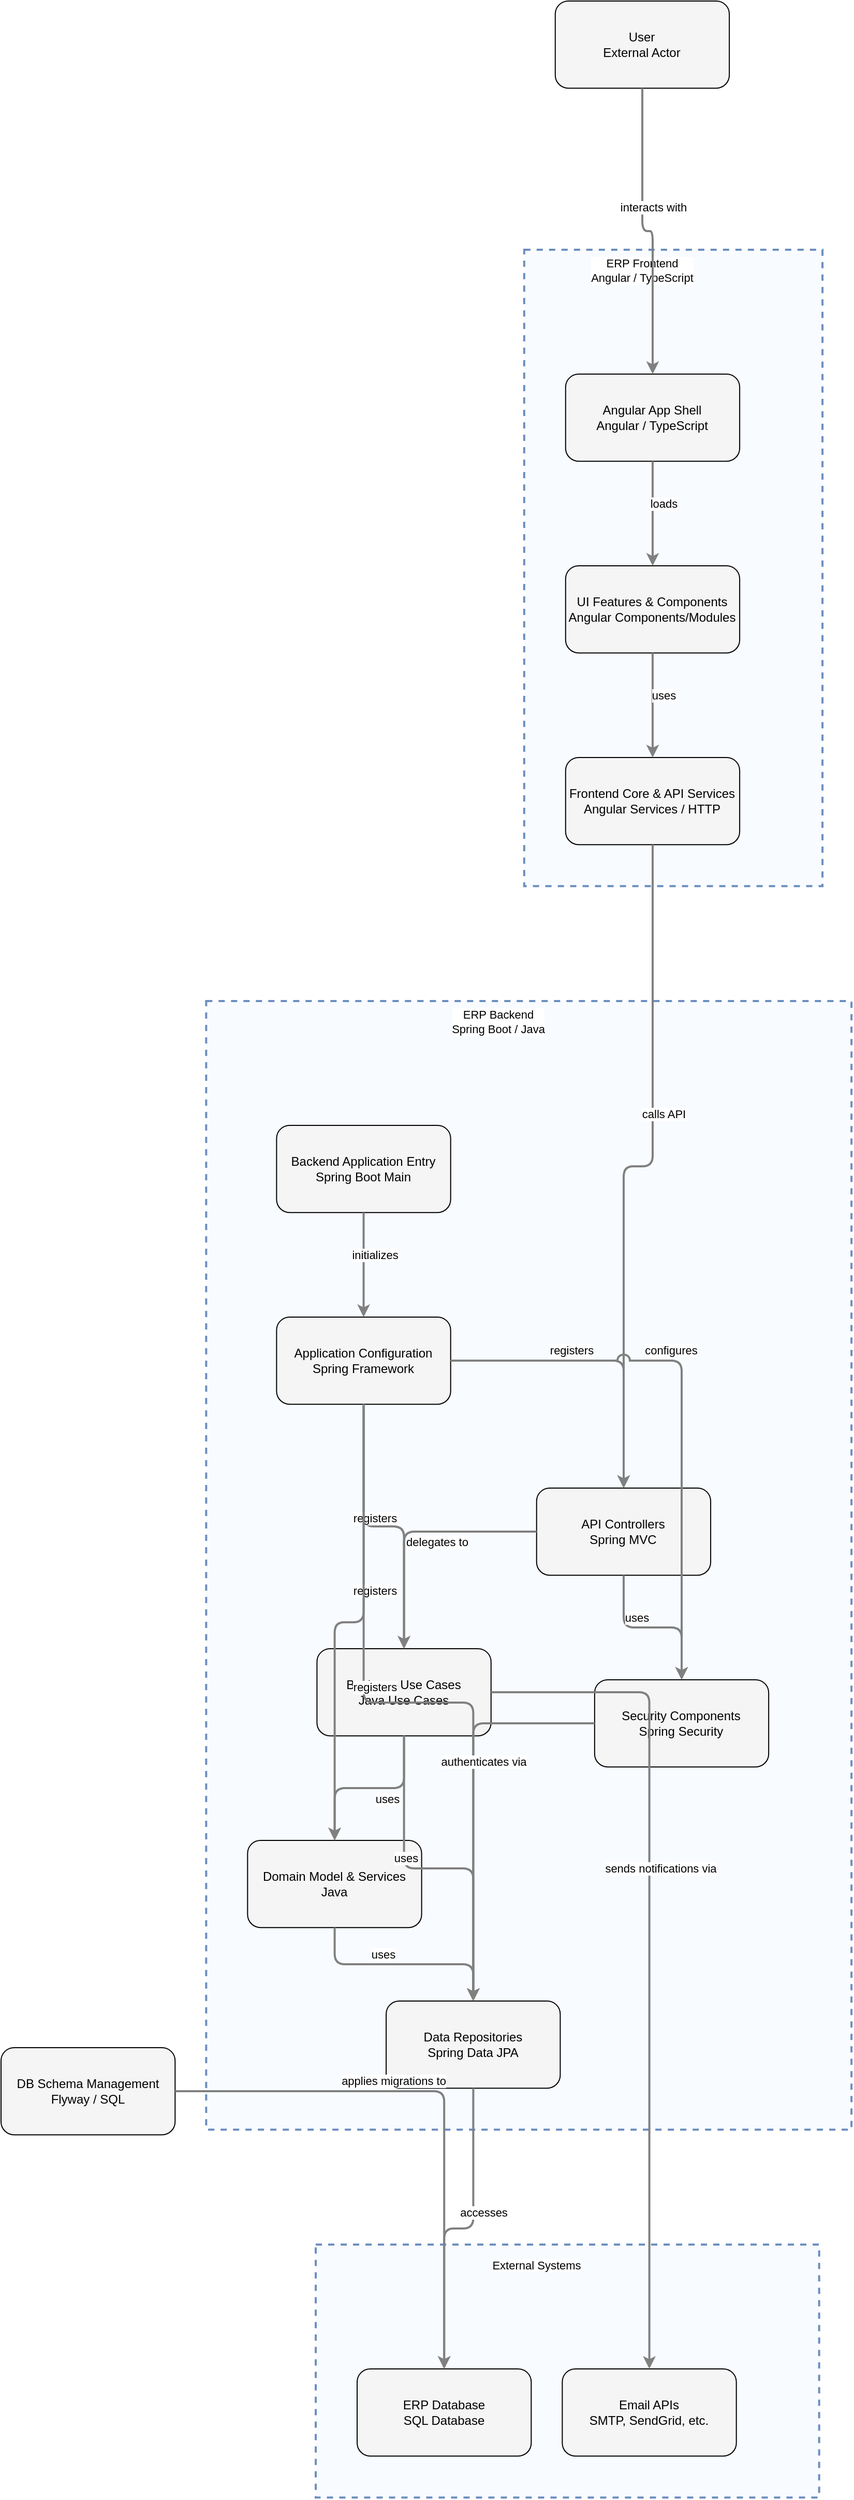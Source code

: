 <?xml version="1.0" encoding="UTF-8"?>
      <mxfile version="14.6.5" type="device">
        <diagram id="codeviz-diagram" name="System Diagram">
          <mxGraphModel dx="1000" dy="1000" grid="1" gridSize="10" guides="1" tooltips="1" connect="1" arrows="1" fold="1" page="1" pageScale="1" pageWidth="1169" pageHeight="827" math="0" shadow="0">
            <root>
              <mxCell id="0"/>
              <mxCell id="1" parent="0"/>
              <mxCell id="3823" value="" style="html=1;whiteSpace=wrap;container=1;fillColor=#dae8fc;strokeColor=#6c8ebf;dashed=1;fillOpacity=20;strokeWidth=2;containerType=none;recursiveResize=0;movable=1;resizable=1;autosize=0;dropTarget=0" vertex="1" parent="1">
                <mxGeometry x="316.026" y="2177" width="486.316" height="244.079" as="geometry"/>
              </mxCell>
              <mxCell id="3823_label" value="External Systems" style="edgeLabel;html=1;align=center;verticalAlign=middle;resizable=0;labelBackgroundColor=white;spacing=5" vertex="1" parent="1">
                <mxGeometry x="324.026" y="2185" width="410.316" height="24" as="geometry"/>
              </mxCell>
<mxCell id="3824" value="" style="html=1;whiteSpace=wrap;container=1;fillColor=#dae8fc;strokeColor=#6c8ebf;dashed=1;fillOpacity=20;strokeWidth=2;containerType=none;recursiveResize=0;movable=1;resizable=1;autosize=0;dropTarget=0" vertex="1" parent="1">
                <mxGeometry x="210.158" y="977" width="623.421" height="1089.079" as="geometry"/>
              </mxCell>
              <mxCell id="3824_label" value="ERP Backend&lt;br&gt;Spring Boot / Java" style="edgeLabel;html=1;align=center;verticalAlign=middle;resizable=0;labelBackgroundColor=white;spacing=5" vertex="1" parent="1">
                <mxGeometry x="218.158" y="985" width="547.421" height="24" as="geometry"/>
              </mxCell>
<mxCell id="3825" value="" style="html=1;whiteSpace=wrap;container=1;fillColor=#dae8fc;strokeColor=#6c8ebf;dashed=1;fillOpacity=20;strokeWidth=2;containerType=none;recursiveResize=0;movable=1;resizable=1;autosize=0;dropTarget=0" vertex="1" parent="1">
                <mxGeometry x="517.395" y="252" width="288.158" height="614.079" as="geometry"/>
              </mxCell>
              <mxCell id="3825_label" value="ERP Frontend&lt;br&gt;Angular / TypeScript" style="edgeLabel;html=1;align=center;verticalAlign=middle;resizable=0;labelBackgroundColor=white;spacing=5" vertex="1" parent="1">
                <mxGeometry x="525.395" y="260" width="212.158" height="24" as="geometry"/>
              </mxCell>
              <mxCell id="3836" value="DB Schema Management&lt;br&gt;Flyway / SQL" style="rounded=1;whiteSpace=wrap;html=1;fillColor=#f5f5f5" vertex="1" parent="1">
                    <mxGeometry x="12" y="1987" width="168.158" height="84.079" as="geometry"/>
                  </mxCell>
<mxCell id="3839" value="User&lt;br&gt;External Actor" style="rounded=1;whiteSpace=wrap;html=1;fillColor=#f5f5f5" vertex="1" parent="1">
                    <mxGeometry x="547.395" y="12" width="168.158" height="84.079" as="geometry"/>
                  </mxCell>
<mxCell id="3826" value="Angular App Shell&lt;br&gt;Angular / TypeScript" style="rounded=1;whiteSpace=wrap;html=1;fillColor=#f5f5f5" vertex="1" parent="3825">
                    <mxGeometry x="40" y="120" width="168.158" height="84.079" as="geometry"/>
                  </mxCell>
<mxCell id="3827" value="UI Features &amp;amp; Components&lt;br&gt;Angular Components/Modules" style="rounded=1;whiteSpace=wrap;html=1;fillColor=#f5f5f5" vertex="1" parent="3825">
                    <mxGeometry x="40" y="305" width="168.158" height="84.079" as="geometry"/>
                  </mxCell>
<mxCell id="3828" value="Frontend Core &amp;amp; API Services&lt;br&gt;Angular Services / HTTP" style="rounded=1;whiteSpace=wrap;html=1;fillColor=#f5f5f5" vertex="1" parent="3825">
                    <mxGeometry x="40" y="490" width="168.158" height="84.079" as="geometry"/>
                  </mxCell>
<mxCell id="3829" value="Backend Application Entry&lt;br&gt;Spring Boot Main" style="rounded=1;whiteSpace=wrap;html=1;fillColor=#f5f5f5" vertex="1" parent="3824">
                    <mxGeometry x="68.026" y="120" width="168.158" height="84.079" as="geometry"/>
                  </mxCell>
<mxCell id="3830" value="API Controllers&lt;br&gt;Spring MVC" style="rounded=1;whiteSpace=wrap;html=1;fillColor=#f5f5f5" vertex="1" parent="3824">
                    <mxGeometry x="319.21" y="470" width="168.158" height="84.079" as="geometry"/>
                  </mxCell>
<mxCell id="3831" value="Business Use Cases&lt;br&gt;Java Use Cases" style="rounded=1;whiteSpace=wrap;html=1;fillColor=#f5f5f5" vertex="1" parent="3824">
                    <mxGeometry x="107.053" y="625" width="168.158" height="84.079" as="geometry"/>
                  </mxCell>
<mxCell id="3832" value="Domain Model &amp;amp; Services&lt;br&gt;Java" style="rounded=1;whiteSpace=wrap;html=1;fillColor=#f5f5f5" vertex="1" parent="3824">
                    <mxGeometry x="40" y="810" width="168.158" height="84.079" as="geometry"/>
                  </mxCell>
<mxCell id="3833" value="Data Repositories&lt;br&gt;Spring Data JPA" style="rounded=1;whiteSpace=wrap;html=1;fillColor=#f5f5f5" vertex="1" parent="3824">
                    <mxGeometry x="173.895" y="965" width="168.158" height="84.079" as="geometry"/>
                  </mxCell>
<mxCell id="3834" value="Security Components&lt;br&gt;Spring Security" style="rounded=1;whiteSpace=wrap;html=1;fillColor=#f5f5f5" vertex="1" parent="3824">
                    <mxGeometry x="375.263" y="655" width="168.158" height="84.079" as="geometry"/>
                  </mxCell>
<mxCell id="3835" value="Application Configuration&lt;br&gt;Spring Framework" style="rounded=1;whiteSpace=wrap;html=1;fillColor=#f5f5f5" vertex="1" parent="3824">
                    <mxGeometry x="68.026" y="305" width="168.158" height="84.079" as="geometry"/>
                  </mxCell>
<mxCell id="3837" value="ERP Database&lt;br&gt;SQL Database" style="rounded=1;whiteSpace=wrap;html=1;fillColor=#f5f5f5" vertex="1" parent="3823">
                    <mxGeometry x="40" y="120" width="168.158" height="84.079" as="geometry"/>
                  </mxCell>
<mxCell id="3838" value="Email APIs&lt;br&gt;SMTP, SendGrid, etc." style="rounded=1;whiteSpace=wrap;html=1;fillColor=#f5f5f5" vertex="1" parent="3823">
                    <mxGeometry x="238.158" y="120" width="168.158" height="84.079" as="geometry"/>
                  </mxCell>
              <mxCell id="edge-1740" style="edgeStyle=orthogonalEdgeStyle;rounded=1;orthogonalLoop=1;jettySize=auto;html=1;strokeColor=#808080;strokeWidth=2;jumpStyle=arc;jumpSize=10;spacing=15;labelBackgroundColor=white;labelBorderColor=none" edge="1" parent="1" source="3839" target="3826">
                  <mxGeometry relative="1" as="geometry"/>
                </mxCell>
                <mxCell id="edge-1740_label" value="interacts with" style="edgeLabel;html=1;align=center;verticalAlign=middle;resizable=0;points=[];" vertex="1" connectable="0" parent="edge-1740">
                  <mxGeometry x="-0.2" y="10" relative="1" as="geometry">
                    <mxPoint as="offset"/>
                  </mxGeometry>
                </mxCell>
<mxCell id="edge-1741" style="edgeStyle=orthogonalEdgeStyle;rounded=1;orthogonalLoop=1;jettySize=auto;html=1;strokeColor=#808080;strokeWidth=2;jumpStyle=arc;jumpSize=10;spacing=15;labelBackgroundColor=white;labelBorderColor=none" edge="1" parent="1" source="3826" target="3827">
                  <mxGeometry relative="1" as="geometry"/>
                </mxCell>
                <mxCell id="edge-1741_label" value="loads" style="edgeLabel;html=1;align=center;verticalAlign=middle;resizable=0;points=[];" vertex="1" connectable="0" parent="edge-1741">
                  <mxGeometry x="-0.2" y="10" relative="1" as="geometry">
                    <mxPoint as="offset"/>
                  </mxGeometry>
                </mxCell>
<mxCell id="edge-1742" style="edgeStyle=orthogonalEdgeStyle;rounded=1;orthogonalLoop=1;jettySize=auto;html=1;strokeColor=#808080;strokeWidth=2;jumpStyle=arc;jumpSize=10;spacing=15;labelBackgroundColor=white;labelBorderColor=none" edge="1" parent="1" source="3827" target="3828">
                  <mxGeometry relative="1" as="geometry"/>
                </mxCell>
                <mxCell id="edge-1742_label" value="uses" style="edgeLabel;html=1;align=center;verticalAlign=middle;resizable=0;points=[];" vertex="1" connectable="0" parent="edge-1742">
                  <mxGeometry x="-0.2" y="10" relative="1" as="geometry">
                    <mxPoint as="offset"/>
                  </mxGeometry>
                </mxCell>
<mxCell id="edge-1743" style="edgeStyle=orthogonalEdgeStyle;rounded=1;orthogonalLoop=1;jettySize=auto;html=1;strokeColor=#808080;strokeWidth=2;jumpStyle=arc;jumpSize=10;spacing=15;labelBackgroundColor=white;labelBorderColor=none" edge="1" parent="1" source="3828" target="3830">
                  <mxGeometry relative="1" as="geometry"/>
                </mxCell>
                <mxCell id="edge-1743_label" value="calls API" style="edgeLabel;html=1;align=center;verticalAlign=middle;resizable=0;points=[];" vertex="1" connectable="0" parent="edge-1743">
                  <mxGeometry x="-0.2" y="10" relative="1" as="geometry">
                    <mxPoint as="offset"/>
                  </mxGeometry>
                </mxCell>
<mxCell id="edge-1746" style="edgeStyle=orthogonalEdgeStyle;rounded=1;orthogonalLoop=1;jettySize=auto;html=1;strokeColor=#808080;strokeWidth=2;jumpStyle=arc;jumpSize=10;spacing=15;labelBackgroundColor=white;labelBorderColor=none" edge="1" parent="1" source="3835" target="3830">
                  <mxGeometry relative="1" as="geometry"/>
                </mxCell>
                <mxCell id="edge-1746_label" value="registers" style="edgeLabel;html=1;align=center;verticalAlign=middle;resizable=0;points=[];" vertex="1" connectable="0" parent="edge-1746">
                  <mxGeometry x="-0.2" y="10" relative="1" as="geometry">
                    <mxPoint as="offset"/>
                  </mxGeometry>
                </mxCell>
<mxCell id="edge-1747" style="edgeStyle=orthogonalEdgeStyle;rounded=1;orthogonalLoop=1;jettySize=auto;html=1;strokeColor=#808080;strokeWidth=2;jumpStyle=arc;jumpSize=10;spacing=15;labelBackgroundColor=white;labelBorderColor=none" edge="1" parent="1" source="3835" target="3831">
                  <mxGeometry relative="1" as="geometry"/>
                </mxCell>
                <mxCell id="edge-1747_label" value="registers" style="edgeLabel;html=1;align=center;verticalAlign=middle;resizable=0;points=[];" vertex="1" connectable="0" parent="edge-1747">
                  <mxGeometry x="-0.2" y="10" relative="1" as="geometry">
                    <mxPoint as="offset"/>
                  </mxGeometry>
                </mxCell>
<mxCell id="edge-1748" style="edgeStyle=orthogonalEdgeStyle;rounded=1;orthogonalLoop=1;jettySize=auto;html=1;strokeColor=#808080;strokeWidth=2;jumpStyle=arc;jumpSize=10;spacing=15;labelBackgroundColor=white;labelBorderColor=none" edge="1" parent="1" source="3835" target="3832">
                  <mxGeometry relative="1" as="geometry"/>
                </mxCell>
                <mxCell id="edge-1748_label" value="registers" style="edgeLabel;html=1;align=center;verticalAlign=middle;resizable=0;points=[];" vertex="1" connectable="0" parent="edge-1748">
                  <mxGeometry x="-0.2" y="10" relative="1" as="geometry">
                    <mxPoint as="offset"/>
                  </mxGeometry>
                </mxCell>
<mxCell id="edge-1749" style="edgeStyle=orthogonalEdgeStyle;rounded=1;orthogonalLoop=1;jettySize=auto;html=1;strokeColor=#808080;strokeWidth=2;jumpStyle=arc;jumpSize=10;spacing=15;labelBackgroundColor=white;labelBorderColor=none" edge="1" parent="1" source="3835" target="3833">
                  <mxGeometry relative="1" as="geometry"/>
                </mxCell>
                <mxCell id="edge-1749_label" value="registers" style="edgeLabel;html=1;align=center;verticalAlign=middle;resizable=0;points=[];" vertex="1" connectable="0" parent="edge-1749">
                  <mxGeometry x="-0.2" y="10" relative="1" as="geometry">
                    <mxPoint as="offset"/>
                  </mxGeometry>
                </mxCell>
<mxCell id="edge-1745" style="edgeStyle=orthogonalEdgeStyle;rounded=1;orthogonalLoop=1;jettySize=auto;html=1;strokeColor=#808080;strokeWidth=2;jumpStyle=arc;jumpSize=10;spacing=15;labelBackgroundColor=white;labelBorderColor=none" edge="1" parent="1" source="3835" target="3834">
                  <mxGeometry relative="1" as="geometry"/>
                </mxCell>
                <mxCell id="edge-1745_label" value="configures" style="edgeLabel;html=1;align=center;verticalAlign=middle;resizable=0;points=[];" vertex="1" connectable="0" parent="edge-1745">
                  <mxGeometry x="-0.2" y="10" relative="1" as="geometry">
                    <mxPoint as="offset"/>
                  </mxGeometry>
                </mxCell>
<mxCell id="edge-1750" style="edgeStyle=orthogonalEdgeStyle;rounded=1;orthogonalLoop=1;jettySize=auto;html=1;strokeColor=#808080;strokeWidth=2;jumpStyle=arc;jumpSize=10;spacing=15;labelBackgroundColor=white;labelBorderColor=none" edge="1" parent="1" source="3830" target="3831">
                  <mxGeometry relative="1" as="geometry"/>
                </mxCell>
                <mxCell id="edge-1750_label" value="delegates to" style="edgeLabel;html=1;align=center;verticalAlign=middle;resizable=0;points=[];" vertex="1" connectable="0" parent="edge-1750">
                  <mxGeometry x="-0.2" y="10" relative="1" as="geometry">
                    <mxPoint as="offset"/>
                  </mxGeometry>
                </mxCell>
<mxCell id="edge-1751" style="edgeStyle=orthogonalEdgeStyle;rounded=1;orthogonalLoop=1;jettySize=auto;html=1;strokeColor=#808080;strokeWidth=2;jumpStyle=arc;jumpSize=10;spacing=15;labelBackgroundColor=white;labelBorderColor=none" edge="1" parent="1" source="3830" target="3834">
                  <mxGeometry relative="1" as="geometry"/>
                </mxCell>
                <mxCell id="edge-1751_label" value="uses" style="edgeLabel;html=1;align=center;verticalAlign=middle;resizable=0;points=[];" vertex="1" connectable="0" parent="edge-1751">
                  <mxGeometry x="-0.2" y="10" relative="1" as="geometry">
                    <mxPoint as="offset"/>
                  </mxGeometry>
                </mxCell>
<mxCell id="edge-1752" style="edgeStyle=orthogonalEdgeStyle;rounded=1;orthogonalLoop=1;jettySize=auto;html=1;strokeColor=#808080;strokeWidth=2;jumpStyle=arc;jumpSize=10;spacing=15;labelBackgroundColor=white;labelBorderColor=none" edge="1" parent="1" source="3831" target="3832">
                  <mxGeometry relative="1" as="geometry"/>
                </mxCell>
                <mxCell id="edge-1752_label" value="uses" style="edgeLabel;html=1;align=center;verticalAlign=middle;resizable=0;points=[];" vertex="1" connectable="0" parent="edge-1752">
                  <mxGeometry x="-0.2" y="10" relative="1" as="geometry">
                    <mxPoint as="offset"/>
                  </mxGeometry>
                </mxCell>
<mxCell id="edge-1753" style="edgeStyle=orthogonalEdgeStyle;rounded=1;orthogonalLoop=1;jettySize=auto;html=1;strokeColor=#808080;strokeWidth=2;jumpStyle=arc;jumpSize=10;spacing=15;labelBackgroundColor=white;labelBorderColor=none" edge="1" parent="1" source="3831" target="3833">
                  <mxGeometry relative="1" as="geometry"/>
                </mxCell>
                <mxCell id="edge-1753_label" value="uses" style="edgeLabel;html=1;align=center;verticalAlign=middle;resizable=0;points=[];" vertex="1" connectable="0" parent="edge-1753">
                  <mxGeometry x="-0.2" y="10" relative="1" as="geometry">
                    <mxPoint as="offset"/>
                  </mxGeometry>
                </mxCell>
<mxCell id="edge-1754" style="edgeStyle=orthogonalEdgeStyle;rounded=1;orthogonalLoop=1;jettySize=auto;html=1;strokeColor=#808080;strokeWidth=2;jumpStyle=arc;jumpSize=10;spacing=15;labelBackgroundColor=white;labelBorderColor=none" edge="1" parent="1" source="3831" target="3838">
                  <mxGeometry relative="1" as="geometry"/>
                </mxCell>
                <mxCell id="edge-1754_label" value="sends notifications via" style="edgeLabel;html=1;align=center;verticalAlign=middle;resizable=0;points=[];" vertex="1" connectable="0" parent="edge-1754">
                  <mxGeometry x="-0.2" y="10" relative="1" as="geometry">
                    <mxPoint as="offset"/>
                  </mxGeometry>
                </mxCell>
<mxCell id="edge-1755" style="edgeStyle=orthogonalEdgeStyle;rounded=1;orthogonalLoop=1;jettySize=auto;html=1;strokeColor=#808080;strokeWidth=2;jumpStyle=arc;jumpSize=10;spacing=15;labelBackgroundColor=white;labelBorderColor=none" edge="1" parent="1" source="3832" target="3833">
                  <mxGeometry relative="1" as="geometry"/>
                </mxCell>
                <mxCell id="edge-1755_label" value="uses" style="edgeLabel;html=1;align=center;verticalAlign=middle;resizable=0;points=[];" vertex="1" connectable="0" parent="edge-1755">
                  <mxGeometry x="-0.2" y="10" relative="1" as="geometry">
                    <mxPoint as="offset"/>
                  </mxGeometry>
                </mxCell>
<mxCell id="edge-1756" style="edgeStyle=orthogonalEdgeStyle;rounded=1;orthogonalLoop=1;jettySize=auto;html=1;strokeColor=#808080;strokeWidth=2;jumpStyle=arc;jumpSize=10;spacing=15;labelBackgroundColor=white;labelBorderColor=none" edge="1" parent="1" source="3834" target="3833">
                  <mxGeometry relative="1" as="geometry"/>
                </mxCell>
                <mxCell id="edge-1756_label" value="authenticates via" style="edgeLabel;html=1;align=center;verticalAlign=middle;resizable=0;points=[];" vertex="1" connectable="0" parent="edge-1756">
                  <mxGeometry x="-0.2" y="10" relative="1" as="geometry">
                    <mxPoint as="offset"/>
                  </mxGeometry>
                </mxCell>
<mxCell id="edge-1744" style="edgeStyle=orthogonalEdgeStyle;rounded=1;orthogonalLoop=1;jettySize=auto;html=1;strokeColor=#808080;strokeWidth=2;jumpStyle=arc;jumpSize=10;spacing=15;labelBackgroundColor=white;labelBorderColor=none" edge="1" parent="1" source="3829" target="3835">
                  <mxGeometry relative="1" as="geometry"/>
                </mxCell>
                <mxCell id="edge-1744_label" value="initializes" style="edgeLabel;html=1;align=center;verticalAlign=middle;resizable=0;points=[];" vertex="1" connectable="0" parent="edge-1744">
                  <mxGeometry x="-0.2" y="10" relative="1" as="geometry">
                    <mxPoint as="offset"/>
                  </mxGeometry>
                </mxCell>
<mxCell id="edge-1757" style="edgeStyle=orthogonalEdgeStyle;rounded=1;orthogonalLoop=1;jettySize=auto;html=1;strokeColor=#808080;strokeWidth=2;jumpStyle=arc;jumpSize=10;spacing=15;labelBackgroundColor=white;labelBorderColor=none" edge="1" parent="1" source="3833" target="3837">
                  <mxGeometry relative="1" as="geometry"/>
                </mxCell>
                <mxCell id="edge-1757_label" value="accesses" style="edgeLabel;html=1;align=center;verticalAlign=middle;resizable=0;points=[];" vertex="1" connectable="0" parent="edge-1757">
                  <mxGeometry x="-0.2" y="10" relative="1" as="geometry">
                    <mxPoint as="offset"/>
                  </mxGeometry>
                </mxCell>
<mxCell id="edge-1758" style="edgeStyle=orthogonalEdgeStyle;rounded=1;orthogonalLoop=1;jettySize=auto;html=1;strokeColor=#808080;strokeWidth=2;jumpStyle=arc;jumpSize=10;spacing=15;labelBackgroundColor=white;labelBorderColor=none" edge="1" parent="1" source="3836" target="3837">
                  <mxGeometry relative="1" as="geometry"/>
                </mxCell>
                <mxCell id="edge-1758_label" value="applies migrations to" style="edgeLabel;html=1;align=center;verticalAlign=middle;resizable=0;points=[];" vertex="1" connectable="0" parent="edge-1758">
                  <mxGeometry x="-0.2" y="10" relative="1" as="geometry">
                    <mxPoint as="offset"/>
                  </mxGeometry>
                </mxCell>
            </root>
          </mxGraphModel>
        </diagram>
      </mxfile>